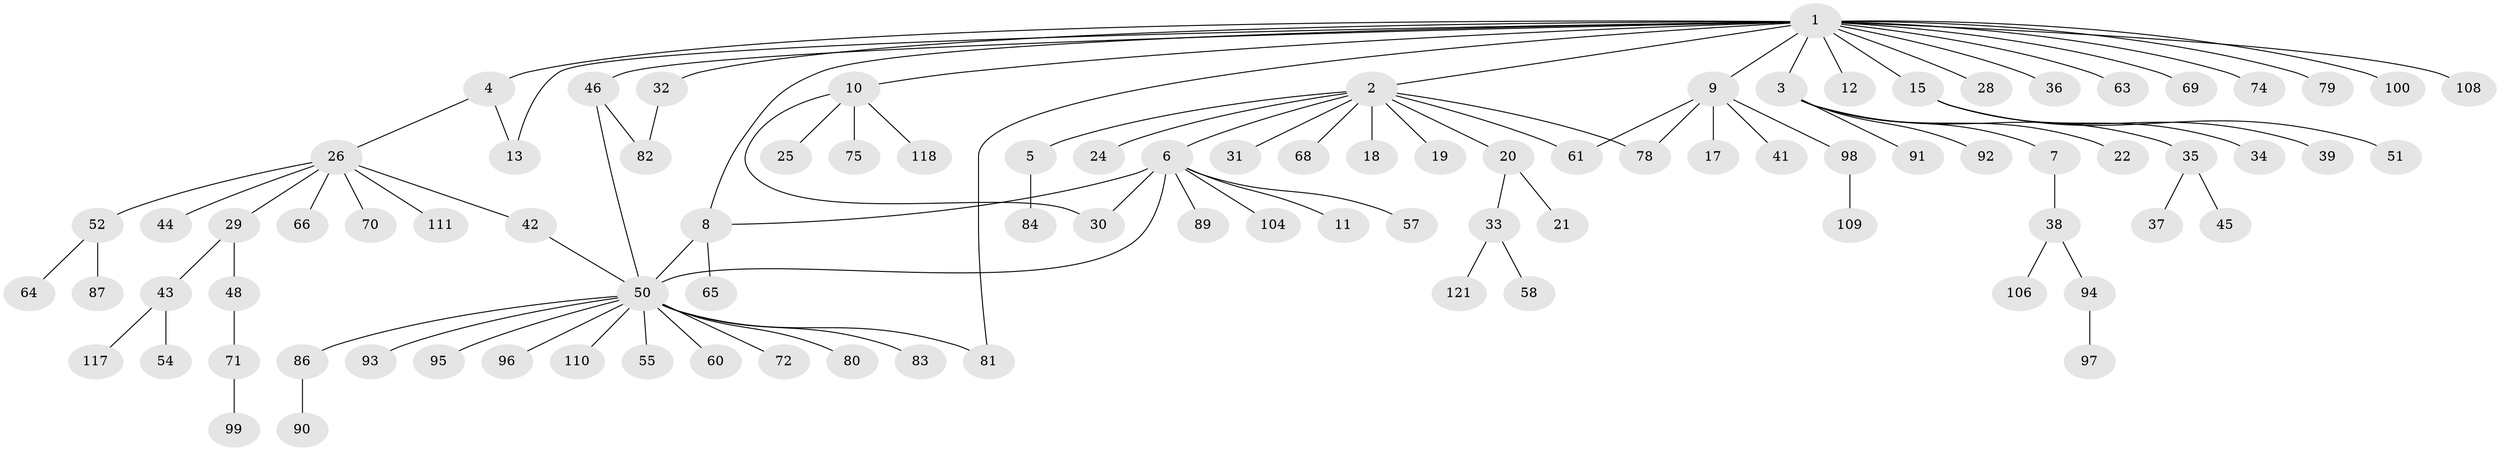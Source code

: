 // original degree distribution, {20: 0.008264462809917356, 12: 0.008264462809917356, 7: 0.01652892561983471, 4: 0.049586776859504134, 2: 0.21487603305785125, 8: 0.008264462809917356, 6: 0.008264462809917356, 1: 0.5950413223140496, 5: 0.008264462809917356, 9: 0.008264462809917356, 3: 0.06611570247933884, 16: 0.008264462809917356}
// Generated by graph-tools (version 1.1) at 2025/11/02/27/25 16:11:13]
// undirected, 92 vertices, 101 edges
graph export_dot {
graph [start="1"]
  node [color=gray90,style=filled];
  1 [super="+73"];
  2 [super="+16"];
  3 [super="+114"];
  4 [super="+23"];
  5;
  6 [super="+27"];
  7;
  8 [super="+14"];
  9 [super="+112"];
  10 [super="+49"];
  11;
  12 [super="+56"];
  13 [super="+101"];
  15 [super="+107"];
  17;
  18;
  19;
  20 [super="+119"];
  21;
  22;
  24;
  25;
  26 [super="+62"];
  28;
  29;
  30;
  31 [super="+47"];
  32 [super="+115"];
  33 [super="+85"];
  34;
  35 [super="+103"];
  36 [super="+40"];
  37;
  38 [super="+59"];
  39 [super="+77"];
  41;
  42 [super="+102"];
  43 [super="+53"];
  44;
  45;
  46 [super="+67"];
  48;
  50 [super="+105"];
  51;
  52 [super="+116"];
  54;
  55;
  57;
  58;
  60;
  61;
  63;
  64;
  65 [super="+76"];
  66;
  68;
  69;
  70;
  71;
  72;
  74;
  75;
  78;
  79;
  80;
  81;
  82 [super="+88"];
  83;
  84;
  86 [super="+120"];
  87;
  89;
  90;
  91;
  92;
  93;
  94;
  95;
  96;
  97;
  98;
  99;
  100;
  104;
  106;
  108;
  109 [super="+113"];
  110;
  111;
  117;
  118;
  121;
  1 -- 2;
  1 -- 3;
  1 -- 4;
  1 -- 8;
  1 -- 9;
  1 -- 10;
  1 -- 12;
  1 -- 13;
  1 -- 15;
  1 -- 28;
  1 -- 32;
  1 -- 36;
  1 -- 46;
  1 -- 63;
  1 -- 69;
  1 -- 74;
  1 -- 79;
  1 -- 81;
  1 -- 100;
  1 -- 108;
  2 -- 5;
  2 -- 6;
  2 -- 18;
  2 -- 19;
  2 -- 20;
  2 -- 24;
  2 -- 31;
  2 -- 61;
  2 -- 68;
  2 -- 78;
  3 -- 7;
  3 -- 22;
  3 -- 35;
  3 -- 91;
  3 -- 92;
  4 -- 26;
  4 -- 13;
  5 -- 84;
  6 -- 11;
  6 -- 30;
  6 -- 50;
  6 -- 57;
  6 -- 89;
  6 -- 104;
  6 -- 8;
  7 -- 38;
  8 -- 50;
  8 -- 65;
  9 -- 17;
  9 -- 41;
  9 -- 61;
  9 -- 78;
  9 -- 98;
  10 -- 25;
  10 -- 30;
  10 -- 75;
  10 -- 118;
  15 -- 34;
  15 -- 39;
  15 -- 51;
  20 -- 21;
  20 -- 33;
  26 -- 29;
  26 -- 42;
  26 -- 44;
  26 -- 52;
  26 -- 66;
  26 -- 70;
  26 -- 111;
  29 -- 43;
  29 -- 48;
  32 -- 82;
  33 -- 58;
  33 -- 121;
  35 -- 37;
  35 -- 45;
  38 -- 94;
  38 -- 106;
  42 -- 50;
  43 -- 54;
  43 -- 117;
  46 -- 82;
  46 -- 50;
  48 -- 71;
  50 -- 55;
  50 -- 60;
  50 -- 72;
  50 -- 80;
  50 -- 81;
  50 -- 83;
  50 -- 86;
  50 -- 93;
  50 -- 95;
  50 -- 96;
  50 -- 110;
  52 -- 64;
  52 -- 87;
  71 -- 99;
  86 -- 90;
  94 -- 97;
  98 -- 109;
}
